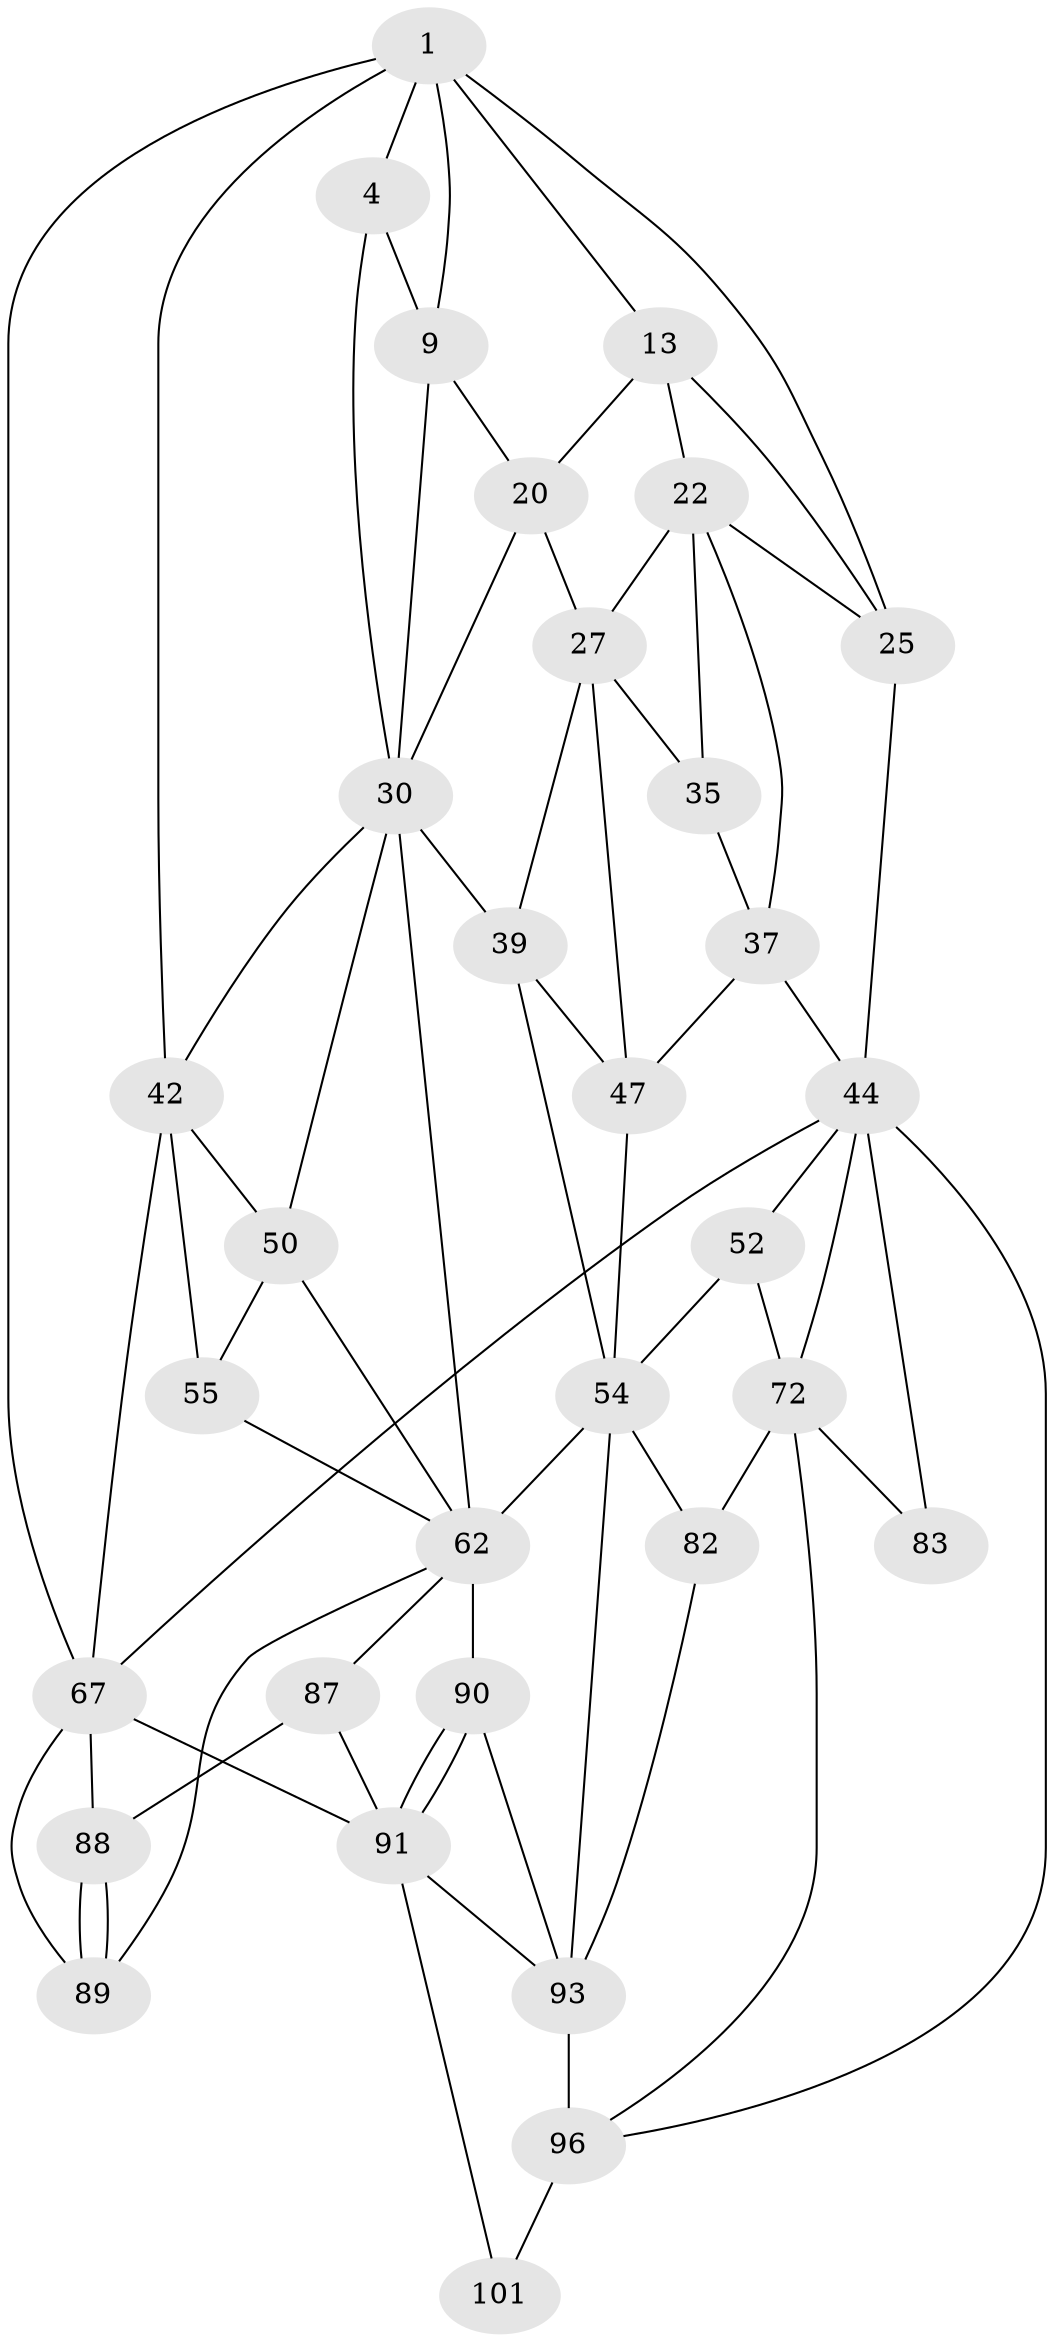 // original degree distribution, {3: 0.018518518518518517, 5: 0.5925925925925926, 4: 0.2037037037037037, 6: 0.18518518518518517}
// Generated by graph-tools (version 1.1) at 2025/21/03/04/25 18:21:42]
// undirected, 32 vertices, 70 edges
graph export_dot {
graph [start="1"]
  node [color=gray90,style=filled];
  1 [pos="+0.3301709498601786+0",super="+7+2"];
  4 [pos="+0.013088297856332714+0.0805977017030328",super="+5"];
  9 [pos="+0.41215071839649836+0.08698625250008139",super="+17"];
  13 [pos="+0.6047682271474439+0.025662597704141504",super="+19+14"];
  20 [pos="+0.485947634402866+0.1889462798498813",super="+21"];
  22 [pos="+0.808172557690528+0.17938603786543184",super="+26+23"];
  25 [pos="+0.93558043928289+0.20854054283922846",super="+29"];
  27 [pos="+0.6157530650320742+0.2783377804874198",super="+28+36"];
  30 [pos="+0.25175706633634437+0.22522749674173378",super="+34+31"];
  35 [pos="+0.6855029814884985+0.2852748018902912"];
  37 [pos="+0.8784089990179312+0.3321944124072671",super="+38"];
  39 [pos="+0.4646875464964595+0.40330850382550293",super="+40+48"];
  42 [pos="+0.05902421605063729+0.36574265139848383",super="+43+51"];
  44 [pos="+1+0.4009454156929102",super="+45+71"];
  47 [pos="+0.6444921460531061+0.3838885546052896",super="+49"];
  50 [pos="+0.21014393214717614+0.4129728392728461",super="+66"];
  52 [pos="+0.9121165150430105+0.43555997816690556",super="+53+58"];
  54 [pos="+0.7280105388095128+0.4982210191234679",super="+59"];
  55 [pos="+0+0.5576781447328889",super="+69"];
  62 [pos="+0.4388507112822607+0.6012078696840699",super="+74+63"];
  67 [pos="+0+0.9127452053533622",super="+68+99"];
  72 [pos="+0.7547030369787691+0.5422545446614001",super="+73+81"];
  82 [pos="+0.678565919994733+0.6815575078078672"];
  83 [pos="+0.8442826292294962+0.6681255847716321"];
  87 [pos="+0.21622314079413826+0.8014539292209557",super="+92"];
  88 [pos="+0.2132611073891423+0.8006086853320455"];
  89 [pos="+0.1945068399008587+0.789918912510428"];
  90 [pos="+0.4118248086236688+0.6832390522073699"];
  91 [pos="+0.3821154052985646+0.788995921560978",super="+100"];
  93 [pos="+0.5151559743721397+0.711341417388017",super="+95+94"];
  96 [pos="+0.8224465847696847+0.7628475004520326",super="+97+98"];
  101 [pos="+0.7002770294801312+0.8149598476582395",super="+105"];
  1 -- 9;
  1 -- 13 [weight=2];
  1 -- 4;
  1 -- 25;
  1 -- 67 [weight=2];
  1 -- 42;
  4 -- 9 [weight=2];
  4 -- 30;
  9 -- 20;
  9 -- 30;
  13 -- 20;
  13 -- 22 [weight=2];
  13 -- 25;
  20 -- 27;
  20 -- 30;
  22 -- 25;
  22 -- 37;
  22 -- 35;
  22 -- 27;
  25 -- 44;
  27 -- 39;
  27 -- 35;
  27 -- 47;
  30 -- 39 [weight=2];
  30 -- 50;
  30 -- 42;
  30 -- 62;
  35 -- 37;
  37 -- 44;
  37 -- 47;
  39 -- 47;
  39 -- 54;
  42 -- 67;
  42 -- 55 [weight=2];
  42 -- 50;
  44 -- 83 [weight=2];
  44 -- 52 [weight=2];
  44 -- 72;
  44 -- 96;
  44 -- 67;
  47 -- 54;
  50 -- 55;
  50 -- 62;
  52 -- 72 [weight=2];
  52 -- 54;
  54 -- 82;
  54 -- 93;
  54 -- 62;
  55 -- 62 [weight=2];
  62 -- 90;
  62 -- 87;
  62 -- 89;
  67 -- 91 [weight=2];
  67 -- 88;
  67 -- 89;
  72 -- 82;
  72 -- 83;
  72 -- 96;
  82 -- 93;
  87 -- 88;
  87 -- 91 [weight=2];
  88 -- 89;
  88 -- 89;
  90 -- 91;
  90 -- 91;
  90 -- 93;
  91 -- 101 [weight=2];
  91 -- 93;
  93 -- 96;
  96 -- 101 [weight=2];
}
